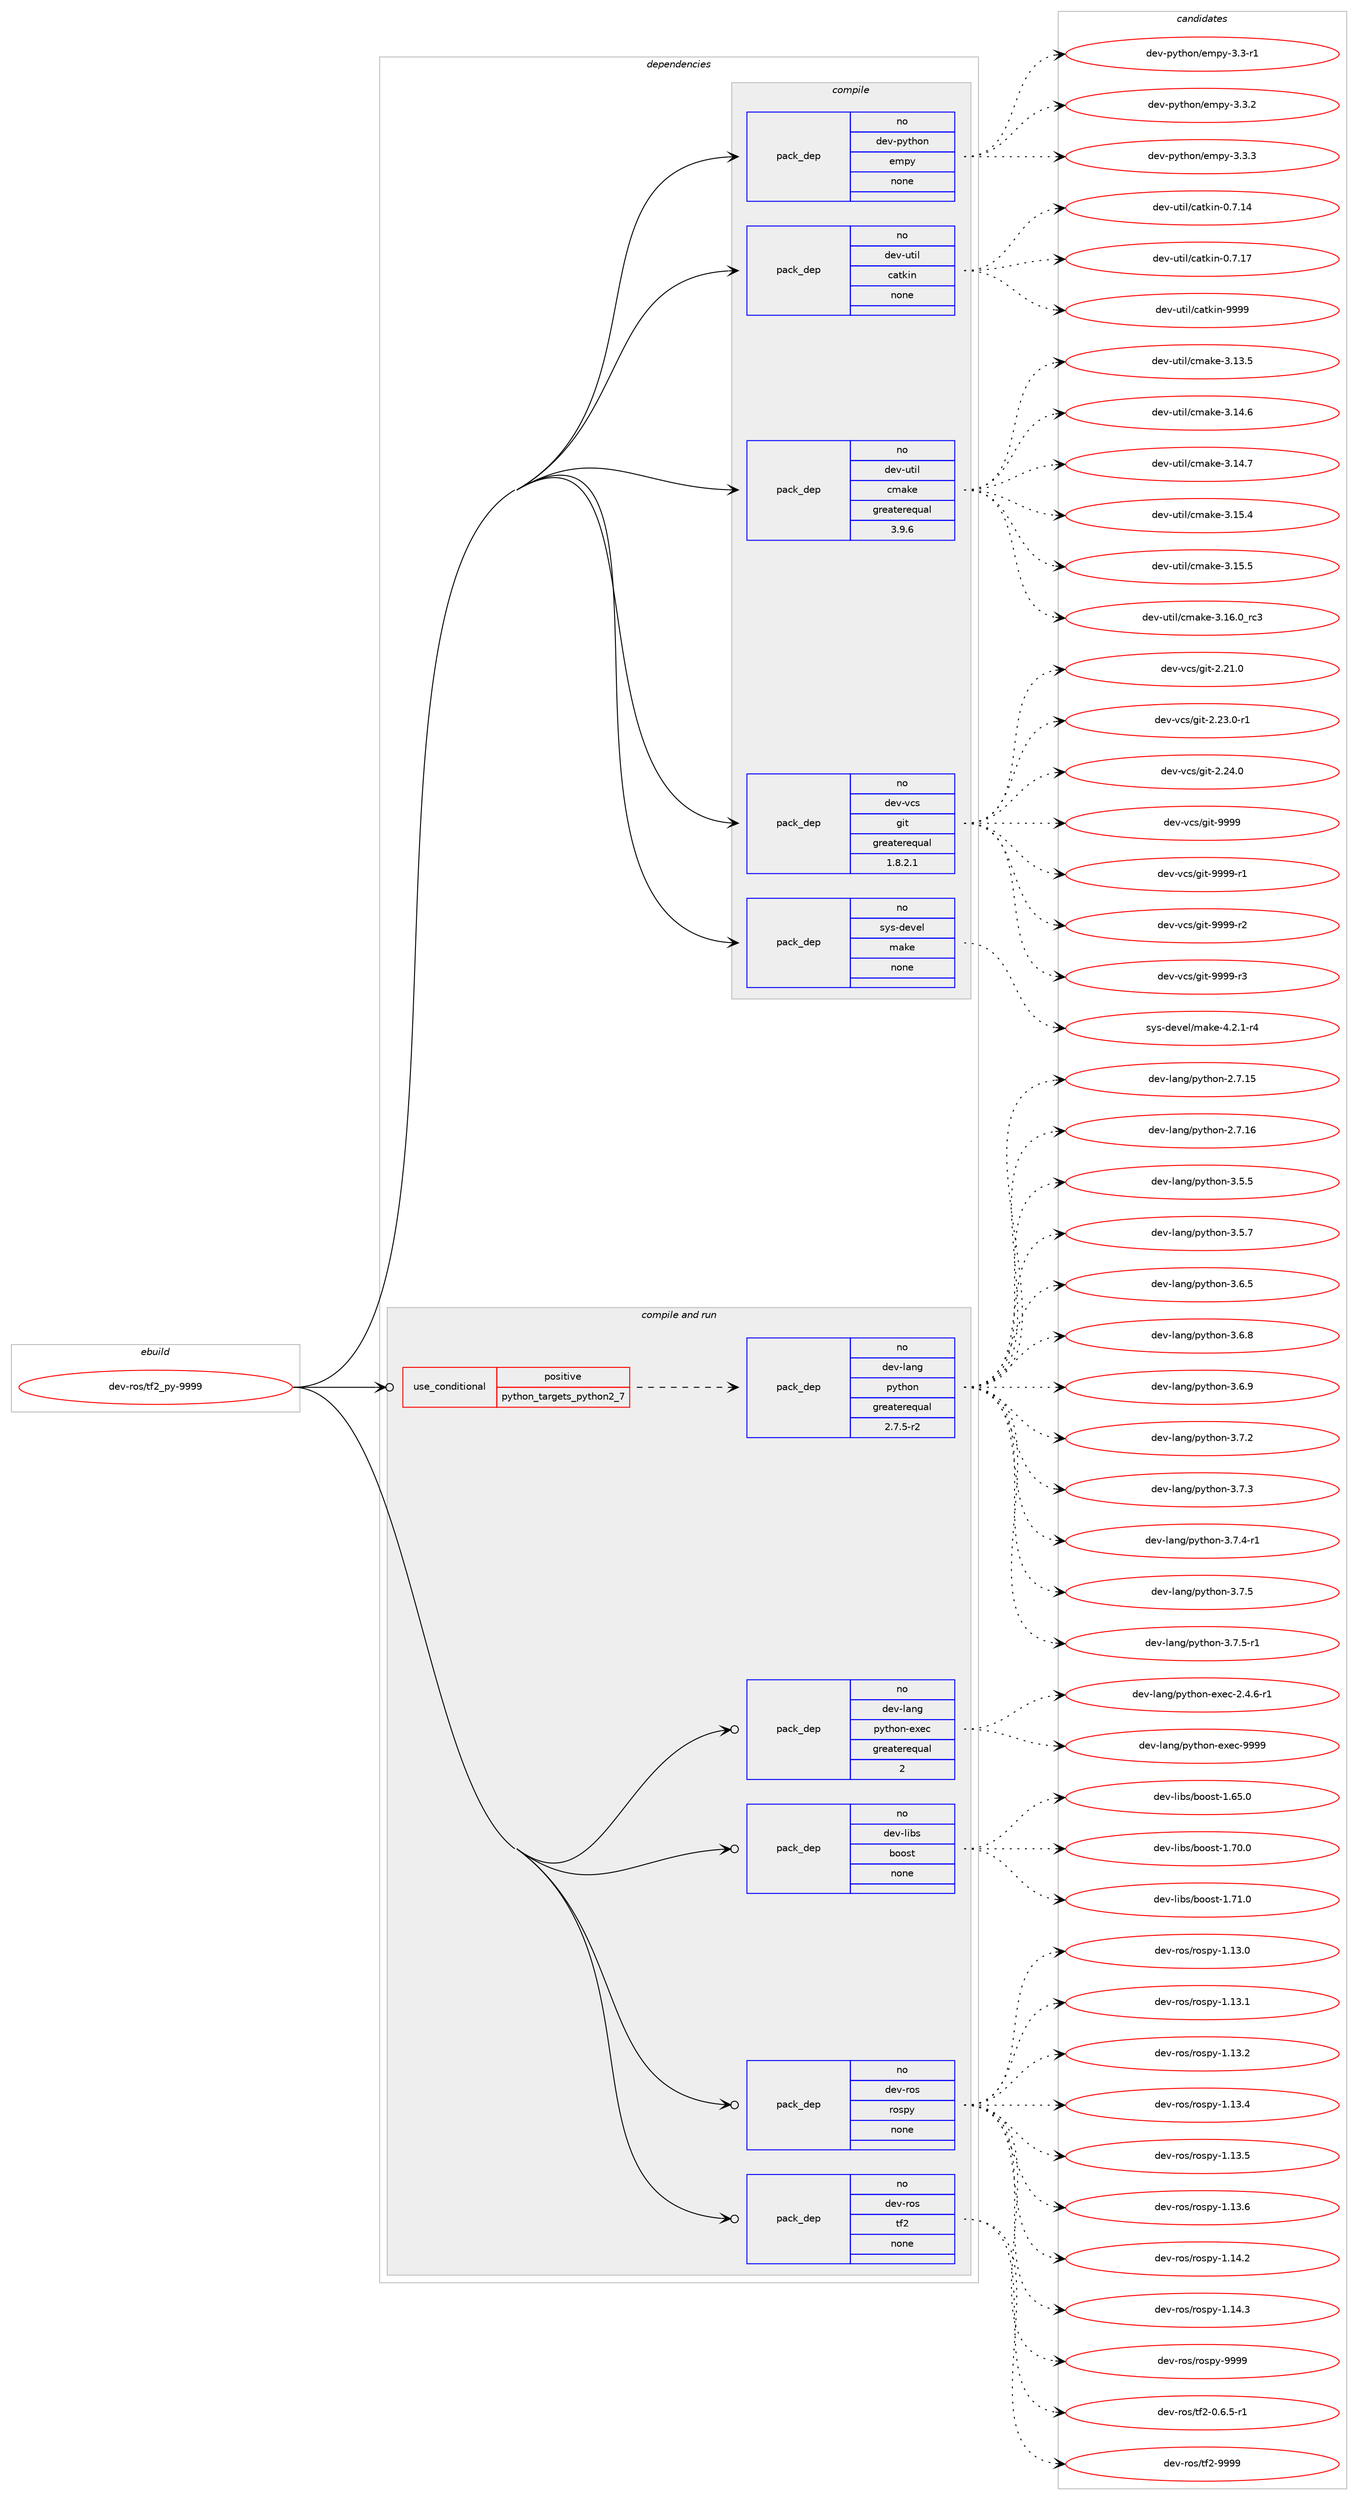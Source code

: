 digraph prolog {

# *************
# Graph options
# *************

newrank=true;
concentrate=true;
compound=true;
graph [rankdir=LR,fontname=Helvetica,fontsize=10,ranksep=1.5];#, ranksep=2.5, nodesep=0.2];
edge  [arrowhead=vee];
node  [fontname=Helvetica,fontsize=10];

# **********
# The ebuild
# **********

subgraph cluster_leftcol {
color=gray;
rank=same;
label=<<i>ebuild</i>>;
id [label="dev-ros/tf2_py-9999", color=red, width=4, href="../dev-ros/tf2_py-9999.svg"];
}

# ****************
# The dependencies
# ****************

subgraph cluster_midcol {
color=gray;
label=<<i>dependencies</i>>;
subgraph cluster_compile {
fillcolor="#eeeeee";
style=filled;
label=<<i>compile</i>>;
subgraph pack503131 {
dependency671312 [label=<<TABLE BORDER="0" CELLBORDER="1" CELLSPACING="0" CELLPADDING="4" WIDTH="220"><TR><TD ROWSPAN="6" CELLPADDING="30">pack_dep</TD></TR><TR><TD WIDTH="110">no</TD></TR><TR><TD>dev-python</TD></TR><TR><TD>empy</TD></TR><TR><TD>none</TD></TR><TR><TD></TD></TR></TABLE>>, shape=none, color=blue];
}
id:e -> dependency671312:w [weight=20,style="solid",arrowhead="vee"];
subgraph pack503132 {
dependency671313 [label=<<TABLE BORDER="0" CELLBORDER="1" CELLSPACING="0" CELLPADDING="4" WIDTH="220"><TR><TD ROWSPAN="6" CELLPADDING="30">pack_dep</TD></TR><TR><TD WIDTH="110">no</TD></TR><TR><TD>dev-util</TD></TR><TR><TD>catkin</TD></TR><TR><TD>none</TD></TR><TR><TD></TD></TR></TABLE>>, shape=none, color=blue];
}
id:e -> dependency671313:w [weight=20,style="solid",arrowhead="vee"];
subgraph pack503133 {
dependency671314 [label=<<TABLE BORDER="0" CELLBORDER="1" CELLSPACING="0" CELLPADDING="4" WIDTH="220"><TR><TD ROWSPAN="6" CELLPADDING="30">pack_dep</TD></TR><TR><TD WIDTH="110">no</TD></TR><TR><TD>dev-util</TD></TR><TR><TD>cmake</TD></TR><TR><TD>greaterequal</TD></TR><TR><TD>3.9.6</TD></TR></TABLE>>, shape=none, color=blue];
}
id:e -> dependency671314:w [weight=20,style="solid",arrowhead="vee"];
subgraph pack503134 {
dependency671315 [label=<<TABLE BORDER="0" CELLBORDER="1" CELLSPACING="0" CELLPADDING="4" WIDTH="220"><TR><TD ROWSPAN="6" CELLPADDING="30">pack_dep</TD></TR><TR><TD WIDTH="110">no</TD></TR><TR><TD>dev-vcs</TD></TR><TR><TD>git</TD></TR><TR><TD>greaterequal</TD></TR><TR><TD>1.8.2.1</TD></TR></TABLE>>, shape=none, color=blue];
}
id:e -> dependency671315:w [weight=20,style="solid",arrowhead="vee"];
subgraph pack503135 {
dependency671316 [label=<<TABLE BORDER="0" CELLBORDER="1" CELLSPACING="0" CELLPADDING="4" WIDTH="220"><TR><TD ROWSPAN="6" CELLPADDING="30">pack_dep</TD></TR><TR><TD WIDTH="110">no</TD></TR><TR><TD>sys-devel</TD></TR><TR><TD>make</TD></TR><TR><TD>none</TD></TR><TR><TD></TD></TR></TABLE>>, shape=none, color=blue];
}
id:e -> dependency671316:w [weight=20,style="solid",arrowhead="vee"];
}
subgraph cluster_compileandrun {
fillcolor="#eeeeee";
style=filled;
label=<<i>compile and run</i>>;
subgraph cond156275 {
dependency671317 [label=<<TABLE BORDER="0" CELLBORDER="1" CELLSPACING="0" CELLPADDING="4"><TR><TD ROWSPAN="3" CELLPADDING="10">use_conditional</TD></TR><TR><TD>positive</TD></TR><TR><TD>python_targets_python2_7</TD></TR></TABLE>>, shape=none, color=red];
subgraph pack503136 {
dependency671318 [label=<<TABLE BORDER="0" CELLBORDER="1" CELLSPACING="0" CELLPADDING="4" WIDTH="220"><TR><TD ROWSPAN="6" CELLPADDING="30">pack_dep</TD></TR><TR><TD WIDTH="110">no</TD></TR><TR><TD>dev-lang</TD></TR><TR><TD>python</TD></TR><TR><TD>greaterequal</TD></TR><TR><TD>2.7.5-r2</TD></TR></TABLE>>, shape=none, color=blue];
}
dependency671317:e -> dependency671318:w [weight=20,style="dashed",arrowhead="vee"];
}
id:e -> dependency671317:w [weight=20,style="solid",arrowhead="odotvee"];
subgraph pack503137 {
dependency671319 [label=<<TABLE BORDER="0" CELLBORDER="1" CELLSPACING="0" CELLPADDING="4" WIDTH="220"><TR><TD ROWSPAN="6" CELLPADDING="30">pack_dep</TD></TR><TR><TD WIDTH="110">no</TD></TR><TR><TD>dev-lang</TD></TR><TR><TD>python-exec</TD></TR><TR><TD>greaterequal</TD></TR><TR><TD>2</TD></TR></TABLE>>, shape=none, color=blue];
}
id:e -> dependency671319:w [weight=20,style="solid",arrowhead="odotvee"];
subgraph pack503138 {
dependency671320 [label=<<TABLE BORDER="0" CELLBORDER="1" CELLSPACING="0" CELLPADDING="4" WIDTH="220"><TR><TD ROWSPAN="6" CELLPADDING="30">pack_dep</TD></TR><TR><TD WIDTH="110">no</TD></TR><TR><TD>dev-libs</TD></TR><TR><TD>boost</TD></TR><TR><TD>none</TD></TR><TR><TD></TD></TR></TABLE>>, shape=none, color=blue];
}
id:e -> dependency671320:w [weight=20,style="solid",arrowhead="odotvee"];
subgraph pack503139 {
dependency671321 [label=<<TABLE BORDER="0" CELLBORDER="1" CELLSPACING="0" CELLPADDING="4" WIDTH="220"><TR><TD ROWSPAN="6" CELLPADDING="30">pack_dep</TD></TR><TR><TD WIDTH="110">no</TD></TR><TR><TD>dev-ros</TD></TR><TR><TD>rospy</TD></TR><TR><TD>none</TD></TR><TR><TD></TD></TR></TABLE>>, shape=none, color=blue];
}
id:e -> dependency671321:w [weight=20,style="solid",arrowhead="odotvee"];
subgraph pack503140 {
dependency671322 [label=<<TABLE BORDER="0" CELLBORDER="1" CELLSPACING="0" CELLPADDING="4" WIDTH="220"><TR><TD ROWSPAN="6" CELLPADDING="30">pack_dep</TD></TR><TR><TD WIDTH="110">no</TD></TR><TR><TD>dev-ros</TD></TR><TR><TD>tf2</TD></TR><TR><TD>none</TD></TR><TR><TD></TD></TR></TABLE>>, shape=none, color=blue];
}
id:e -> dependency671322:w [weight=20,style="solid",arrowhead="odotvee"];
}
subgraph cluster_run {
fillcolor="#eeeeee";
style=filled;
label=<<i>run</i>>;
}
}

# **************
# The candidates
# **************

subgraph cluster_choices {
rank=same;
color=gray;
label=<<i>candidates</i>>;

subgraph choice503131 {
color=black;
nodesep=1;
choice1001011184511212111610411111047101109112121455146514511449 [label="dev-python/empy-3.3-r1", color=red, width=4,href="../dev-python/empy-3.3-r1.svg"];
choice1001011184511212111610411111047101109112121455146514650 [label="dev-python/empy-3.3.2", color=red, width=4,href="../dev-python/empy-3.3.2.svg"];
choice1001011184511212111610411111047101109112121455146514651 [label="dev-python/empy-3.3.3", color=red, width=4,href="../dev-python/empy-3.3.3.svg"];
dependency671312:e -> choice1001011184511212111610411111047101109112121455146514511449:w [style=dotted,weight="100"];
dependency671312:e -> choice1001011184511212111610411111047101109112121455146514650:w [style=dotted,weight="100"];
dependency671312:e -> choice1001011184511212111610411111047101109112121455146514651:w [style=dotted,weight="100"];
}
subgraph choice503132 {
color=black;
nodesep=1;
choice1001011184511711610510847999711610710511045484655464952 [label="dev-util/catkin-0.7.14", color=red, width=4,href="../dev-util/catkin-0.7.14.svg"];
choice1001011184511711610510847999711610710511045484655464955 [label="dev-util/catkin-0.7.17", color=red, width=4,href="../dev-util/catkin-0.7.17.svg"];
choice100101118451171161051084799971161071051104557575757 [label="dev-util/catkin-9999", color=red, width=4,href="../dev-util/catkin-9999.svg"];
dependency671313:e -> choice1001011184511711610510847999711610710511045484655464952:w [style=dotted,weight="100"];
dependency671313:e -> choice1001011184511711610510847999711610710511045484655464955:w [style=dotted,weight="100"];
dependency671313:e -> choice100101118451171161051084799971161071051104557575757:w [style=dotted,weight="100"];
}
subgraph choice503133 {
color=black;
nodesep=1;
choice1001011184511711610510847991099710710145514649514653 [label="dev-util/cmake-3.13.5", color=red, width=4,href="../dev-util/cmake-3.13.5.svg"];
choice1001011184511711610510847991099710710145514649524654 [label="dev-util/cmake-3.14.6", color=red, width=4,href="../dev-util/cmake-3.14.6.svg"];
choice1001011184511711610510847991099710710145514649524655 [label="dev-util/cmake-3.14.7", color=red, width=4,href="../dev-util/cmake-3.14.7.svg"];
choice1001011184511711610510847991099710710145514649534652 [label="dev-util/cmake-3.15.4", color=red, width=4,href="../dev-util/cmake-3.15.4.svg"];
choice1001011184511711610510847991099710710145514649534653 [label="dev-util/cmake-3.15.5", color=red, width=4,href="../dev-util/cmake-3.15.5.svg"];
choice1001011184511711610510847991099710710145514649544648951149951 [label="dev-util/cmake-3.16.0_rc3", color=red, width=4,href="../dev-util/cmake-3.16.0_rc3.svg"];
dependency671314:e -> choice1001011184511711610510847991099710710145514649514653:w [style=dotted,weight="100"];
dependency671314:e -> choice1001011184511711610510847991099710710145514649524654:w [style=dotted,weight="100"];
dependency671314:e -> choice1001011184511711610510847991099710710145514649524655:w [style=dotted,weight="100"];
dependency671314:e -> choice1001011184511711610510847991099710710145514649534652:w [style=dotted,weight="100"];
dependency671314:e -> choice1001011184511711610510847991099710710145514649534653:w [style=dotted,weight="100"];
dependency671314:e -> choice1001011184511711610510847991099710710145514649544648951149951:w [style=dotted,weight="100"];
}
subgraph choice503134 {
color=black;
nodesep=1;
choice10010111845118991154710310511645504650494648 [label="dev-vcs/git-2.21.0", color=red, width=4,href="../dev-vcs/git-2.21.0.svg"];
choice100101118451189911547103105116455046505146484511449 [label="dev-vcs/git-2.23.0-r1", color=red, width=4,href="../dev-vcs/git-2.23.0-r1.svg"];
choice10010111845118991154710310511645504650524648 [label="dev-vcs/git-2.24.0", color=red, width=4,href="../dev-vcs/git-2.24.0.svg"];
choice1001011184511899115471031051164557575757 [label="dev-vcs/git-9999", color=red, width=4,href="../dev-vcs/git-9999.svg"];
choice10010111845118991154710310511645575757574511449 [label="dev-vcs/git-9999-r1", color=red, width=4,href="../dev-vcs/git-9999-r1.svg"];
choice10010111845118991154710310511645575757574511450 [label="dev-vcs/git-9999-r2", color=red, width=4,href="../dev-vcs/git-9999-r2.svg"];
choice10010111845118991154710310511645575757574511451 [label="dev-vcs/git-9999-r3", color=red, width=4,href="../dev-vcs/git-9999-r3.svg"];
dependency671315:e -> choice10010111845118991154710310511645504650494648:w [style=dotted,weight="100"];
dependency671315:e -> choice100101118451189911547103105116455046505146484511449:w [style=dotted,weight="100"];
dependency671315:e -> choice10010111845118991154710310511645504650524648:w [style=dotted,weight="100"];
dependency671315:e -> choice1001011184511899115471031051164557575757:w [style=dotted,weight="100"];
dependency671315:e -> choice10010111845118991154710310511645575757574511449:w [style=dotted,weight="100"];
dependency671315:e -> choice10010111845118991154710310511645575757574511450:w [style=dotted,weight="100"];
dependency671315:e -> choice10010111845118991154710310511645575757574511451:w [style=dotted,weight="100"];
}
subgraph choice503135 {
color=black;
nodesep=1;
choice1151211154510010111810110847109971071014552465046494511452 [label="sys-devel/make-4.2.1-r4", color=red, width=4,href="../sys-devel/make-4.2.1-r4.svg"];
dependency671316:e -> choice1151211154510010111810110847109971071014552465046494511452:w [style=dotted,weight="100"];
}
subgraph choice503136 {
color=black;
nodesep=1;
choice10010111845108971101034711212111610411111045504655464953 [label="dev-lang/python-2.7.15", color=red, width=4,href="../dev-lang/python-2.7.15.svg"];
choice10010111845108971101034711212111610411111045504655464954 [label="dev-lang/python-2.7.16", color=red, width=4,href="../dev-lang/python-2.7.16.svg"];
choice100101118451089711010347112121116104111110455146534653 [label="dev-lang/python-3.5.5", color=red, width=4,href="../dev-lang/python-3.5.5.svg"];
choice100101118451089711010347112121116104111110455146534655 [label="dev-lang/python-3.5.7", color=red, width=4,href="../dev-lang/python-3.5.7.svg"];
choice100101118451089711010347112121116104111110455146544653 [label="dev-lang/python-3.6.5", color=red, width=4,href="../dev-lang/python-3.6.5.svg"];
choice100101118451089711010347112121116104111110455146544656 [label="dev-lang/python-3.6.8", color=red, width=4,href="../dev-lang/python-3.6.8.svg"];
choice100101118451089711010347112121116104111110455146544657 [label="dev-lang/python-3.6.9", color=red, width=4,href="../dev-lang/python-3.6.9.svg"];
choice100101118451089711010347112121116104111110455146554650 [label="dev-lang/python-3.7.2", color=red, width=4,href="../dev-lang/python-3.7.2.svg"];
choice100101118451089711010347112121116104111110455146554651 [label="dev-lang/python-3.7.3", color=red, width=4,href="../dev-lang/python-3.7.3.svg"];
choice1001011184510897110103471121211161041111104551465546524511449 [label="dev-lang/python-3.7.4-r1", color=red, width=4,href="../dev-lang/python-3.7.4-r1.svg"];
choice100101118451089711010347112121116104111110455146554653 [label="dev-lang/python-3.7.5", color=red, width=4,href="../dev-lang/python-3.7.5.svg"];
choice1001011184510897110103471121211161041111104551465546534511449 [label="dev-lang/python-3.7.5-r1", color=red, width=4,href="../dev-lang/python-3.7.5-r1.svg"];
dependency671318:e -> choice10010111845108971101034711212111610411111045504655464953:w [style=dotted,weight="100"];
dependency671318:e -> choice10010111845108971101034711212111610411111045504655464954:w [style=dotted,weight="100"];
dependency671318:e -> choice100101118451089711010347112121116104111110455146534653:w [style=dotted,weight="100"];
dependency671318:e -> choice100101118451089711010347112121116104111110455146534655:w [style=dotted,weight="100"];
dependency671318:e -> choice100101118451089711010347112121116104111110455146544653:w [style=dotted,weight="100"];
dependency671318:e -> choice100101118451089711010347112121116104111110455146544656:w [style=dotted,weight="100"];
dependency671318:e -> choice100101118451089711010347112121116104111110455146544657:w [style=dotted,weight="100"];
dependency671318:e -> choice100101118451089711010347112121116104111110455146554650:w [style=dotted,weight="100"];
dependency671318:e -> choice100101118451089711010347112121116104111110455146554651:w [style=dotted,weight="100"];
dependency671318:e -> choice1001011184510897110103471121211161041111104551465546524511449:w [style=dotted,weight="100"];
dependency671318:e -> choice100101118451089711010347112121116104111110455146554653:w [style=dotted,weight="100"];
dependency671318:e -> choice1001011184510897110103471121211161041111104551465546534511449:w [style=dotted,weight="100"];
}
subgraph choice503137 {
color=black;
nodesep=1;
choice10010111845108971101034711212111610411111045101120101994550465246544511449 [label="dev-lang/python-exec-2.4.6-r1", color=red, width=4,href="../dev-lang/python-exec-2.4.6-r1.svg"];
choice10010111845108971101034711212111610411111045101120101994557575757 [label="dev-lang/python-exec-9999", color=red, width=4,href="../dev-lang/python-exec-9999.svg"];
dependency671319:e -> choice10010111845108971101034711212111610411111045101120101994550465246544511449:w [style=dotted,weight="100"];
dependency671319:e -> choice10010111845108971101034711212111610411111045101120101994557575757:w [style=dotted,weight="100"];
}
subgraph choice503138 {
color=black;
nodesep=1;
choice1001011184510810598115479811111111511645494654534648 [label="dev-libs/boost-1.65.0", color=red, width=4,href="../dev-libs/boost-1.65.0.svg"];
choice1001011184510810598115479811111111511645494655484648 [label="dev-libs/boost-1.70.0", color=red, width=4,href="../dev-libs/boost-1.70.0.svg"];
choice1001011184510810598115479811111111511645494655494648 [label="dev-libs/boost-1.71.0", color=red, width=4,href="../dev-libs/boost-1.71.0.svg"];
dependency671320:e -> choice1001011184510810598115479811111111511645494654534648:w [style=dotted,weight="100"];
dependency671320:e -> choice1001011184510810598115479811111111511645494655484648:w [style=dotted,weight="100"];
dependency671320:e -> choice1001011184510810598115479811111111511645494655494648:w [style=dotted,weight="100"];
}
subgraph choice503139 {
color=black;
nodesep=1;
choice100101118451141111154711411111511212145494649514648 [label="dev-ros/rospy-1.13.0", color=red, width=4,href="../dev-ros/rospy-1.13.0.svg"];
choice100101118451141111154711411111511212145494649514649 [label="dev-ros/rospy-1.13.1", color=red, width=4,href="../dev-ros/rospy-1.13.1.svg"];
choice100101118451141111154711411111511212145494649514650 [label="dev-ros/rospy-1.13.2", color=red, width=4,href="../dev-ros/rospy-1.13.2.svg"];
choice100101118451141111154711411111511212145494649514652 [label="dev-ros/rospy-1.13.4", color=red, width=4,href="../dev-ros/rospy-1.13.4.svg"];
choice100101118451141111154711411111511212145494649514653 [label="dev-ros/rospy-1.13.5", color=red, width=4,href="../dev-ros/rospy-1.13.5.svg"];
choice100101118451141111154711411111511212145494649514654 [label="dev-ros/rospy-1.13.6", color=red, width=4,href="../dev-ros/rospy-1.13.6.svg"];
choice100101118451141111154711411111511212145494649524650 [label="dev-ros/rospy-1.14.2", color=red, width=4,href="../dev-ros/rospy-1.14.2.svg"];
choice100101118451141111154711411111511212145494649524651 [label="dev-ros/rospy-1.14.3", color=red, width=4,href="../dev-ros/rospy-1.14.3.svg"];
choice10010111845114111115471141111151121214557575757 [label="dev-ros/rospy-9999", color=red, width=4,href="../dev-ros/rospy-9999.svg"];
dependency671321:e -> choice100101118451141111154711411111511212145494649514648:w [style=dotted,weight="100"];
dependency671321:e -> choice100101118451141111154711411111511212145494649514649:w [style=dotted,weight="100"];
dependency671321:e -> choice100101118451141111154711411111511212145494649514650:w [style=dotted,weight="100"];
dependency671321:e -> choice100101118451141111154711411111511212145494649514652:w [style=dotted,weight="100"];
dependency671321:e -> choice100101118451141111154711411111511212145494649514653:w [style=dotted,weight="100"];
dependency671321:e -> choice100101118451141111154711411111511212145494649514654:w [style=dotted,weight="100"];
dependency671321:e -> choice100101118451141111154711411111511212145494649524650:w [style=dotted,weight="100"];
dependency671321:e -> choice100101118451141111154711411111511212145494649524651:w [style=dotted,weight="100"];
dependency671321:e -> choice10010111845114111115471141111151121214557575757:w [style=dotted,weight="100"];
}
subgraph choice503140 {
color=black;
nodesep=1;
choice1001011184511411111547116102504548465446534511449 [label="dev-ros/tf2-0.6.5-r1", color=red, width=4,href="../dev-ros/tf2-0.6.5-r1.svg"];
choice1001011184511411111547116102504557575757 [label="dev-ros/tf2-9999", color=red, width=4,href="../dev-ros/tf2-9999.svg"];
dependency671322:e -> choice1001011184511411111547116102504548465446534511449:w [style=dotted,weight="100"];
dependency671322:e -> choice1001011184511411111547116102504557575757:w [style=dotted,weight="100"];
}
}

}
